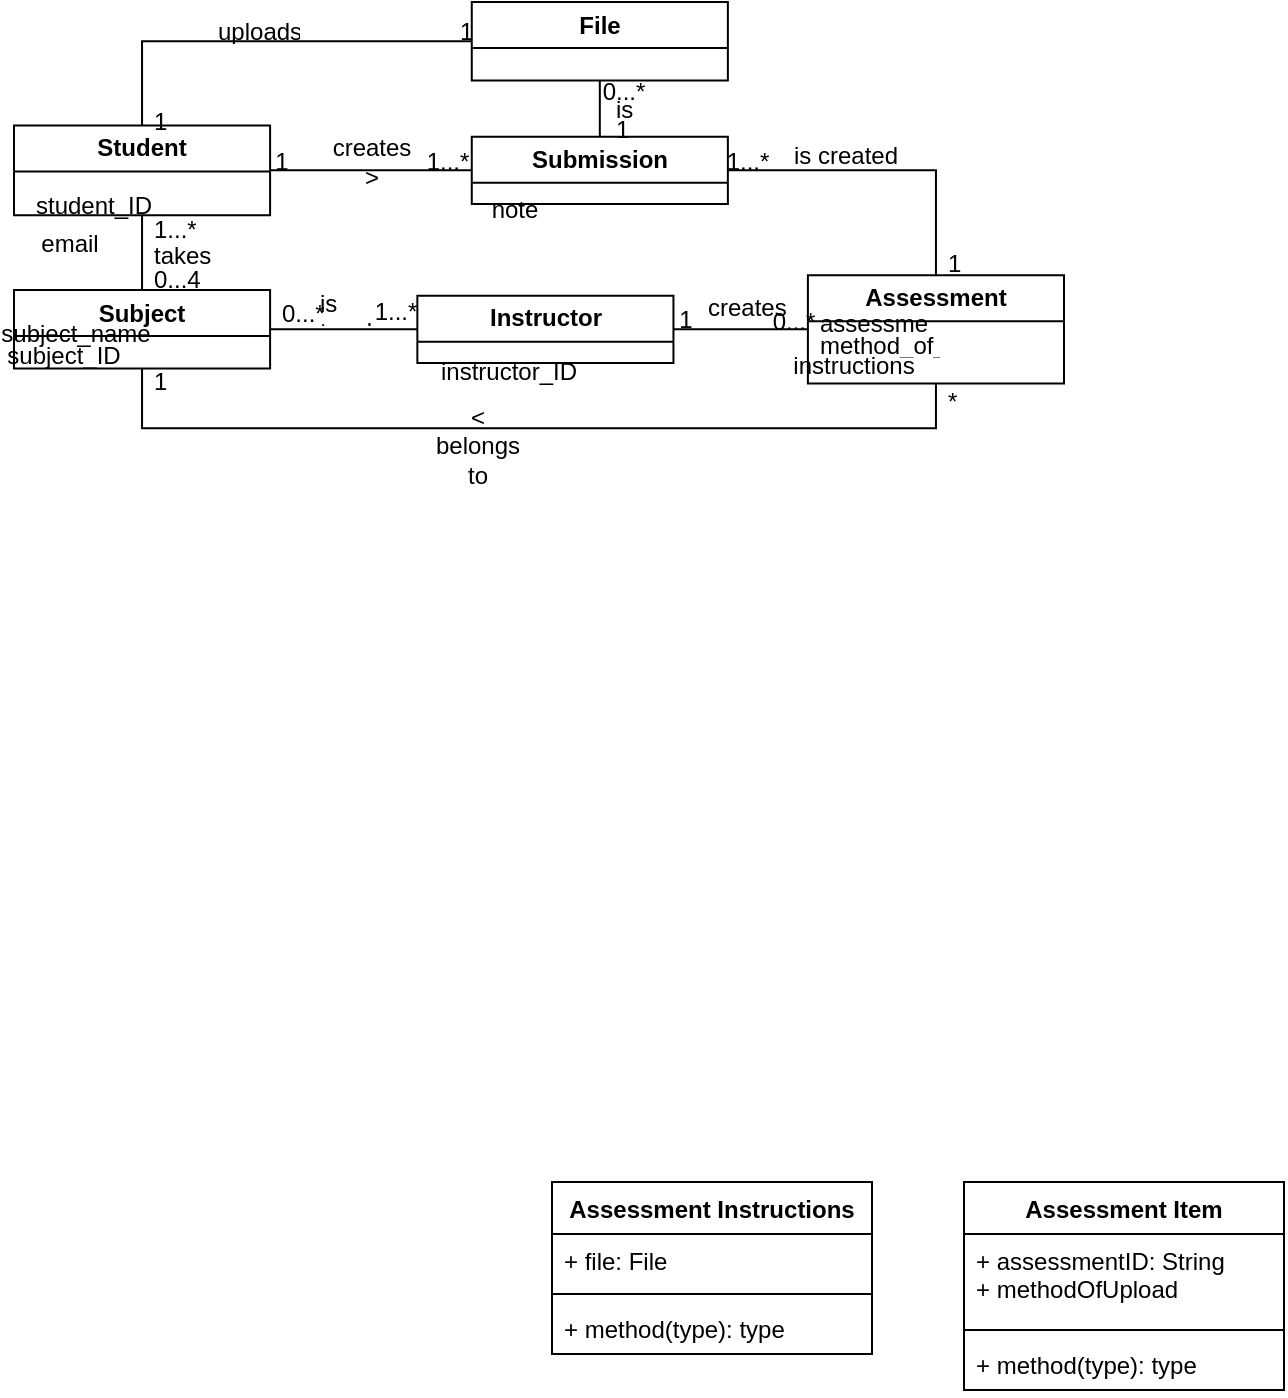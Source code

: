 <mxfile version="26.1.2">
  <diagram name="Page-1" id="rKbwExK-3vX0L_XHVtF7">
    <mxGraphModel dx="827" dy="394" grid="1" gridSize="10" guides="1" tooltips="1" connect="1" arrows="1" fold="1" page="1" pageScale="1" pageWidth="850" pageHeight="1100" math="0" shadow="0">
      <root>
        <mxCell id="0" />
        <mxCell id="1" parent="0" />
        <mxCell id="wHfV067CfWuDQIxYDQGR-2" value="" style="group" connectable="0" vertex="1" parent="1">
          <mxGeometry x="15" y="50" width="525" height="230" as="geometry" />
        </mxCell>
        <mxCell id="k3IEJMAI53Svd7K84ESS-2" value="Student" style="swimlane;whiteSpace=wrap;html=1;" vertex="1" parent="wHfV067CfWuDQIxYDQGR-2">
          <mxGeometry y="61.707" width="128.049" height="44.878" as="geometry" />
        </mxCell>
        <mxCell id="k3IEJMAI53Svd7K84ESS-3" value="email" style="text;html=1;align=center;verticalAlign=middle;whiteSpace=wrap;rounded=0;movable=0;resizable=0;rotatable=0;deletable=0;editable=0;locked=1;connectable=0;" vertex="1" parent="k3IEJMAI53Svd7K84ESS-2">
          <mxGeometry x="-2.5" y="44" width="60" height="30" as="geometry" />
        </mxCell>
        <mxCell id="k3IEJMAI53Svd7K84ESS-4" value="student_ID" style="text;strokeColor=none;fillColor=none;align=left;verticalAlign=middle;spacingLeft=4;spacingRight=4;overflow=hidden;points=[[0,0.5],[1,0.5]];portConstraint=eastwest;rotatable=0;whiteSpace=wrap;html=1;movable=0;resizable=0;deletable=0;editable=0;locked=1;connectable=0;" vertex="1" parent="k3IEJMAI53Svd7K84ESS-2">
          <mxGeometry x="5" y="25" width="80" height="30" as="geometry" />
        </mxCell>
        <mxCell id="k3IEJMAI53Svd7K84ESS-5" value="Instructor" style="swimlane;whiteSpace=wrap;html=1;" vertex="1" parent="wHfV067CfWuDQIxYDQGR-2">
          <mxGeometry x="201.677" y="146.835" width="128.049" height="33.659" as="geometry" />
        </mxCell>
        <mxCell id="k3IEJMAI53Svd7K84ESS-6" value="instructor_ID" style="text;html=1;align=center;verticalAlign=middle;resizable=0;points=[];autosize=1;strokeColor=none;fillColor=none;movable=0;rotatable=0;deletable=0;editable=0;locked=1;connectable=0;" vertex="1" parent="k3IEJMAI53Svd7K84ESS-5">
          <mxGeometry y="23" width="90" height="30" as="geometry" />
        </mxCell>
        <mxCell id="k3IEJMAI53Svd7K84ESS-7" value="Assessment" style="swimlane;whiteSpace=wrap;html=1;" vertex="1" parent="wHfV067CfWuDQIxYDQGR-2">
          <mxGeometry x="396.951" y="136.598" width="128.049" height="54.134" as="geometry" />
        </mxCell>
        <mxCell id="k3IEJMAI53Svd7K84ESS-8" value="method_of_upload" style="text;strokeColor=none;fillColor=none;align=left;verticalAlign=middle;spacingLeft=4;spacingRight=4;overflow=hidden;points=[[0,0.5],[1,0.5]];portConstraint=eastwest;rotatable=1;whiteSpace=wrap;html=1;movable=1;resizable=1;deletable=1;editable=1;locked=0;connectable=1;" vertex="1" parent="k3IEJMAI53Svd7K84ESS-7">
          <mxGeometry y="26.085" width="70.427" height="16.829" as="geometry" />
        </mxCell>
        <mxCell id="k3IEJMAI53Svd7K84ESS-9" value="instructions" style="text;html=1;align=center;verticalAlign=middle;whiteSpace=wrap;rounded=0;" vertex="1" parent="k3IEJMAI53Svd7K84ESS-7">
          <mxGeometry x="4.482" y="37.305" width="38.415" height="16.829" as="geometry" />
        </mxCell>
        <mxCell id="k3IEJMAI53Svd7K84ESS-10" value="assessment_ID" style="text;strokeColor=none;fillColor=none;align=left;verticalAlign=middle;spacingLeft=4;spacingRight=4;overflow=hidden;points=[[0,0.5],[1,0.5]];portConstraint=eastwest;rotatable=0;whiteSpace=wrap;html=1;" vertex="1" parent="k3IEJMAI53Svd7K84ESS-7">
          <mxGeometry y="14.866" width="64.024" height="16.829" as="geometry" />
        </mxCell>
        <mxCell id="k3IEJMAI53Svd7K84ESS-11" value="Submission" style="swimlane;whiteSpace=wrap;html=1;" vertex="1" parent="wHfV067CfWuDQIxYDQGR-2">
          <mxGeometry x="228.887" y="67.317" width="128.049" height="33.659" as="geometry" />
        </mxCell>
        <mxCell id="k3IEJMAI53Svd7K84ESS-12" value="note" style="text;html=1;align=center;verticalAlign=middle;resizable=0;points=[];autosize=1;strokeColor=none;fillColor=none;movable=0;rotatable=0;deletable=0;editable=0;locked=1;connectable=0;" vertex="1" parent="k3IEJMAI53Svd7K84ESS-11">
          <mxGeometry x="-4" y="22" width="50" height="30" as="geometry" />
        </mxCell>
        <mxCell id="k3IEJMAI53Svd7K84ESS-13" value="File" style="swimlane;whiteSpace=wrap;html=1;" vertex="1" parent="wHfV067CfWuDQIxYDQGR-2">
          <mxGeometry x="228.887" width="128.049" height="39.268" as="geometry" />
        </mxCell>
        <mxCell id="k3IEJMAI53Svd7K84ESS-14" value="1" style="text;strokeColor=none;fillColor=none;align=left;verticalAlign=middle;spacingLeft=4;spacingRight=4;overflow=hidden;points=[[0,0.5],[1,0.5]];portConstraint=eastwest;rotatable=0;whiteSpace=wrap;html=1;" vertex="1" parent="k3IEJMAI53Svd7K84ESS-13">
          <mxGeometry x="-12.165" y="5.61" width="51.22" height="16.829" as="geometry" />
        </mxCell>
        <mxCell id="k3IEJMAI53Svd7K84ESS-15" value="Subject" style="swimlane;whiteSpace=wrap;html=1;" vertex="1" parent="wHfV067CfWuDQIxYDQGR-2">
          <mxGeometry y="144.03" width="128.049" height="39.268" as="geometry" />
        </mxCell>
        <mxCell id="k3IEJMAI53Svd7K84ESS-16" value="subject_name" style="text;html=1;align=center;verticalAlign=middle;whiteSpace=wrap;rounded=0;" vertex="1" parent="k3IEJMAI53Svd7K84ESS-15">
          <mxGeometry x="11.524" y="15.427" width="38.415" height="14.024" as="geometry" />
        </mxCell>
        <mxCell id="k3IEJMAI53Svd7K84ESS-17" value="subject_ID" style="text;html=1;align=center;verticalAlign=middle;whiteSpace=wrap;rounded=0;" vertex="1" parent="k3IEJMAI53Svd7K84ESS-15">
          <mxGeometry x="5.762" y="24.122" width="38.415" height="16.829" as="geometry" />
        </mxCell>
        <mxCell id="k3IEJMAI53Svd7K84ESS-18" value="" style="endArrow=none;html=1;rounded=0;fontSize=12;startSize=8;endSize=8;curved=1;entryX=0;entryY=0.5;entryDx=0;entryDy=0;exitX=1;exitY=0.5;exitDx=0;exitDy=0;" edge="1" parent="wHfV067CfWuDQIxYDQGR-2" source="k3IEJMAI53Svd7K84ESS-5" target="k3IEJMAI53Svd7K84ESS-7">
          <mxGeometry width="50" height="50" relative="1" as="geometry">
            <mxPoint x="300.274" y="157.073" as="sourcePoint" />
            <mxPoint x="332.287" y="129.024" as="targetPoint" />
          </mxGeometry>
        </mxCell>
        <mxCell id="k3IEJMAI53Svd7K84ESS-19" value="creates &amp;gt;" style="text;strokeColor=none;fillColor=none;align=left;verticalAlign=middle;spacingLeft=4;spacingRight=4;overflow=hidden;points=[[0,0.5],[1,0.5]];portConstraint=eastwest;rotatable=0;whiteSpace=wrap;html=1;" vertex="1" parent="wHfV067CfWuDQIxYDQGR-2">
          <mxGeometry x="341.25" y="144.03" width="51.22" height="16.829" as="geometry" />
        </mxCell>
        <mxCell id="k3IEJMAI53Svd7K84ESS-20" value="" style="endArrow=none;html=1;rounded=0;fontSize=12;startSize=8;endSize=8;curved=1;entryX=0;entryY=0.5;entryDx=0;entryDy=0;exitX=1;exitY=0.5;exitDx=0;exitDy=0;" edge="1" parent="wHfV067CfWuDQIxYDQGR-2" source="k3IEJMAI53Svd7K84ESS-15" target="k3IEJMAI53Svd7K84ESS-5">
          <mxGeometry width="50" height="50" relative="1" as="geometry">
            <mxPoint x="146.616" y="162.683" as="sourcePoint" />
            <mxPoint x="178.628" y="134.634" as="targetPoint" />
          </mxGeometry>
        </mxCell>
        <mxCell id="k3IEJMAI53Svd7K84ESS-21" value="is taught by &amp;gt;" style="text;strokeColor=none;fillColor=none;align=left;verticalAlign=middle;spacingLeft=4;spacingRight=4;overflow=hidden;points=[[0,0.5],[1,0.5]];portConstraint=eastwest;rotatable=0;whiteSpace=wrap;html=1;" vertex="1" parent="wHfV067CfWuDQIxYDQGR-2">
          <mxGeometry x="147.256" y="141.226" width="38.415" height="22.439" as="geometry" />
        </mxCell>
        <mxCell id="k3IEJMAI53Svd7K84ESS-22" value="" style="endArrow=none;html=1;rounded=0;fontSize=12;startSize=8;endSize=8;curved=1;entryX=0.5;entryY=1;entryDx=0;entryDy=0;exitX=0.5;exitY=0;exitDx=0;exitDy=0;" edge="1" parent="wHfV067CfWuDQIxYDQGR-2" source="k3IEJMAI53Svd7K84ESS-15" target="k3IEJMAI53Svd7K84ESS-2">
          <mxGeometry width="50" height="50" relative="1" as="geometry">
            <mxPoint x="102.439" y="190.732" as="sourcePoint" />
            <mxPoint x="134.451" y="162.683" as="targetPoint" />
          </mxGeometry>
        </mxCell>
        <mxCell id="k3IEJMAI53Svd7K84ESS-23" value="takes" style="text;strokeColor=none;fillColor=none;align=left;verticalAlign=middle;spacingLeft=4;spacingRight=4;overflow=hidden;points=[[0,0.5],[1,0.5]];portConstraint=eastwest;rotatable=0;whiteSpace=wrap;html=1;" vertex="1" parent="wHfV067CfWuDQIxYDQGR-2">
          <mxGeometry x="64.024" y="117.805" width="51.22" height="16.829" as="geometry" />
        </mxCell>
        <mxCell id="k3IEJMAI53Svd7K84ESS-24" value="" style="endArrow=none;html=1;rounded=0;entryX=0;entryY=0.5;entryDx=0;entryDy=0;exitX=1;exitY=0.5;exitDx=0;exitDy=0;" edge="1" parent="wHfV067CfWuDQIxYDQGR-2" source="k3IEJMAI53Svd7K84ESS-2" target="k3IEJMAI53Svd7K84ESS-11">
          <mxGeometry width="50" height="50" relative="1" as="geometry">
            <mxPoint x="236.89" y="190.732" as="sourcePoint" />
            <mxPoint x="268.902" y="162.683" as="targetPoint" />
          </mxGeometry>
        </mxCell>
        <mxCell id="k3IEJMAI53Svd7K84ESS-25" value="" style="endArrow=none;html=1;rounded=0;entryX=0.5;entryY=1;entryDx=0;entryDy=0;exitX=0.5;exitY=0;exitDx=0;exitDy=0;" edge="1" parent="wHfV067CfWuDQIxYDQGR-2" source="k3IEJMAI53Svd7K84ESS-11" target="k3IEJMAI53Svd7K84ESS-13">
          <mxGeometry width="50" height="50" relative="1" as="geometry">
            <mxPoint x="236.89" y="84.146" as="sourcePoint" />
            <mxPoint x="268.902" y="56.098" as="targetPoint" />
          </mxGeometry>
        </mxCell>
        <mxCell id="k3IEJMAI53Svd7K84ESS-26" value="" style="endArrow=none;html=1;rounded=0;entryX=0.5;entryY=0;entryDx=0;entryDy=0;exitX=0;exitY=0.5;exitDx=0;exitDy=0;" edge="1" parent="wHfV067CfWuDQIxYDQGR-2" source="k3IEJMAI53Svd7K84ESS-13" target="k3IEJMAI53Svd7K84ESS-2">
          <mxGeometry width="50" height="50" relative="1" as="geometry">
            <mxPoint x="262.5" y="84.146" as="sourcePoint" />
            <mxPoint x="294.512" y="56.098" as="targetPoint" />
            <Array as="points">
              <mxPoint x="64.024" y="19.634" />
            </Array>
          </mxGeometry>
        </mxCell>
        <mxCell id="k3IEJMAI53Svd7K84ESS-27" value="" style="endArrow=none;html=1;rounded=0;entryX=1;entryY=0.5;entryDx=0;entryDy=0;exitX=0.5;exitY=0;exitDx=0;exitDy=0;" edge="1" parent="wHfV067CfWuDQIxYDQGR-2" source="k3IEJMAI53Svd7K84ESS-7" target="k3IEJMAI53Svd7K84ESS-11">
          <mxGeometry width="50" height="50" relative="1" as="geometry">
            <mxPoint x="217.683" y="100.976" as="sourcePoint" />
            <mxPoint x="249.695" y="72.927" as="targetPoint" />
            <Array as="points">
              <mxPoint x="460.976" y="84.146" />
            </Array>
          </mxGeometry>
        </mxCell>
        <mxCell id="k3IEJMAI53Svd7K84ESS-28" value="" style="endArrow=none;html=1;rounded=0;exitX=0.5;exitY=1;exitDx=0;exitDy=0;entryX=0.5;entryY=1;entryDx=0;entryDy=0;" edge="1" parent="wHfV067CfWuDQIxYDQGR-2" source="k3IEJMAI53Svd7K84ESS-15" target="k3IEJMAI53Svd7K84ESS-7">
          <mxGeometry width="50" height="50" relative="1" as="geometry">
            <mxPoint x="65.625" y="193.537" as="sourcePoint" />
            <mxPoint x="411.357" y="207.561" as="targetPoint" />
            <Array as="points">
              <mxPoint x="64.024" y="213.171" />
              <mxPoint x="238.491" y="213.171" />
              <mxPoint x="460.976" y="213.171" />
            </Array>
          </mxGeometry>
        </mxCell>
        <mxCell id="k3IEJMAI53Svd7K84ESS-29" value="uploads &amp;gt;" style="text;strokeColor=none;fillColor=none;align=left;verticalAlign=middle;spacingLeft=4;spacingRight=4;overflow=hidden;points=[[0,0.5],[1,0.5]];portConstraint=eastwest;rotatable=0;whiteSpace=wrap;html=1;" vertex="1" parent="wHfV067CfWuDQIxYDQGR-2">
          <mxGeometry x="96.037" y="5.61" width="51.22" height="16.829" as="geometry" />
        </mxCell>
        <mxCell id="k3IEJMAI53Svd7K84ESS-30" value="&amp;lt; belongs to" style="text;html=1;align=center;verticalAlign=middle;whiteSpace=wrap;rounded=0;" vertex="1" parent="wHfV067CfWuDQIxYDQGR-2">
          <mxGeometry x="212.881" y="213.171" width="38.415" height="16.829" as="geometry" />
        </mxCell>
        <mxCell id="k3IEJMAI53Svd7K84ESS-31" value="is created for &amp;gt;" style="text;strokeColor=none;fillColor=none;align=left;verticalAlign=middle;spacingLeft=4;spacingRight=4;overflow=hidden;points=[[0,0.5],[1,0.5]];portConstraint=eastwest;rotatable=0;whiteSpace=wrap;html=1;" vertex="1" parent="wHfV067CfWuDQIxYDQGR-2">
          <mxGeometry x="384.146" y="67.317" width="64.665" height="16.829" as="geometry" />
        </mxCell>
        <mxCell id="k3IEJMAI53Svd7K84ESS-32" value="creates &amp;gt;" style="text;html=1;align=center;verticalAlign=middle;whiteSpace=wrap;rounded=0;" vertex="1" parent="wHfV067CfWuDQIxYDQGR-2">
          <mxGeometry x="160.061" y="71.805" width="38.415" height="16.829" as="geometry" />
        </mxCell>
        <mxCell id="k3IEJMAI53Svd7K84ESS-33" value="is added to" style="text;strokeColor=none;fillColor=none;align=left;verticalAlign=middle;spacingLeft=4;spacingRight=4;overflow=hidden;points=[[0,0.5],[1,0.5]];portConstraint=eastwest;rotatable=0;whiteSpace=wrap;html=1;" vertex="1" parent="wHfV067CfWuDQIxYDQGR-2">
          <mxGeometry x="294.512" y="44.878" width="51.22" height="16.829" as="geometry" />
        </mxCell>
        <mxCell id="k3IEJMAI53Svd7K84ESS-34" value="*" style="text;strokeColor=none;fillColor=none;align=left;verticalAlign=middle;spacingLeft=4;spacingRight=4;overflow=hidden;points=[[0,0.5],[1,0.5]];portConstraint=eastwest;rotatable=0;whiteSpace=wrap;html=1;" vertex="1" parent="wHfV067CfWuDQIxYDQGR-2">
          <mxGeometry x="460.976" y="190.732" width="51.22" height="16.829" as="geometry" />
        </mxCell>
        <mxCell id="k3IEJMAI53Svd7K84ESS-35" value="1" style="text;strokeColor=none;fillColor=none;align=left;verticalAlign=middle;spacingLeft=4;spacingRight=4;overflow=hidden;points=[[0,0.5],[1,0.5]];portConstraint=eastwest;rotatable=0;whiteSpace=wrap;html=1;" vertex="1" parent="wHfV067CfWuDQIxYDQGR-2">
          <mxGeometry x="64.024" y="180.494" width="51.22" height="16.829" as="geometry" />
        </mxCell>
        <mxCell id="k3IEJMAI53Svd7K84ESS-36" value="0...*" style="text;strokeColor=none;fillColor=none;align=left;verticalAlign=middle;spacingLeft=4;spacingRight=4;overflow=hidden;points=[[0,0.5],[1,0.5]];portConstraint=eastwest;rotatable=0;whiteSpace=wrap;html=1;" vertex="1" parent="wHfV067CfWuDQIxYDQGR-2">
          <mxGeometry x="128.049" y="146.835" width="51.22" height="16.829" as="geometry" />
        </mxCell>
        <mxCell id="k3IEJMAI53Svd7K84ESS-37" value="1...*" style="text;html=1;align=center;verticalAlign=middle;whiteSpace=wrap;rounded=0;" vertex="1" parent="wHfV067CfWuDQIxYDQGR-2">
          <mxGeometry x="172.226" y="146.835" width="38.415" height="16.829" as="geometry" />
        </mxCell>
        <mxCell id="k3IEJMAI53Svd7K84ESS-38" value="0...4" style="text;strokeColor=none;fillColor=none;align=left;verticalAlign=middle;spacingLeft=4;spacingRight=4;overflow=hidden;points=[[0,0.5],[1,0.5]];portConstraint=eastwest;rotatable=0;whiteSpace=wrap;html=1;" vertex="1" parent="wHfV067CfWuDQIxYDQGR-2">
          <mxGeometry x="64.024" y="130.006" width="51.22" height="16.829" as="geometry" />
        </mxCell>
        <mxCell id="k3IEJMAI53Svd7K84ESS-39" value="1...*" style="text;strokeColor=none;fillColor=none;align=left;verticalAlign=middle;spacingLeft=4;spacingRight=4;overflow=hidden;points=[[0,0.5],[1,0.5]];portConstraint=eastwest;rotatable=0;whiteSpace=wrap;html=1;" vertex="1" parent="wHfV067CfWuDQIxYDQGR-2">
          <mxGeometry x="64.024" y="104.341" width="51.22" height="16.829" as="geometry" />
        </mxCell>
        <mxCell id="k3IEJMAI53Svd7K84ESS-40" value="1" style="text;strokeColor=none;fillColor=none;align=left;verticalAlign=middle;spacingLeft=4;spacingRight=4;overflow=hidden;points=[[0,0.5],[1,0.5]];portConstraint=eastwest;rotatable=0;whiteSpace=wrap;html=1;" vertex="1" parent="wHfV067CfWuDQIxYDQGR-2">
          <mxGeometry x="460.976" y="121.171" width="51.22" height="16.829" as="geometry" />
        </mxCell>
        <mxCell id="k3IEJMAI53Svd7K84ESS-41" value="1...*" style="text;html=1;align=center;verticalAlign=middle;whiteSpace=wrap;rounded=0;" vertex="1" parent="wHfV067CfWuDQIxYDQGR-2">
          <mxGeometry x="347.652" y="71.244" width="38.415" height="16.829" as="geometry" />
        </mxCell>
        <mxCell id="k3IEJMAI53Svd7K84ESS-42" value="1" style="text;strokeColor=none;fillColor=none;align=left;verticalAlign=middle;spacingLeft=4;spacingRight=4;overflow=hidden;points=[[0,0.5],[1,0.5]];portConstraint=eastwest;rotatable=0;whiteSpace=wrap;html=1;" vertex="1" parent="wHfV067CfWuDQIxYDQGR-2">
          <mxGeometry x="64.024" y="50.488" width="51.22" height="16.829" as="geometry" />
        </mxCell>
        <mxCell id="k3IEJMAI53Svd7K84ESS-43" value="1...*" style="text;html=1;align=center;verticalAlign=middle;whiteSpace=wrap;rounded=0;" vertex="1" parent="wHfV067CfWuDQIxYDQGR-2">
          <mxGeometry x="198.476" y="71.805" width="38.415" height="16.829" as="geometry" />
        </mxCell>
        <mxCell id="k3IEJMAI53Svd7K84ESS-44" value="1" style="text;html=1;align=center;verticalAlign=middle;whiteSpace=wrap;rounded=0;" vertex="1" parent="wHfV067CfWuDQIxYDQGR-2">
          <mxGeometry x="115.244" y="71.244" width="38.415" height="16.829" as="geometry" />
        </mxCell>
        <mxCell id="k3IEJMAI53Svd7K84ESS-45" value="0...*" style="text;html=1;align=center;verticalAlign=middle;whiteSpace=wrap;rounded=0;" vertex="1" parent="wHfV067CfWuDQIxYDQGR-2">
          <mxGeometry x="371.341" y="151.463" width="38.415" height="16.829" as="geometry" />
        </mxCell>
        <mxCell id="k3IEJMAI53Svd7K84ESS-46" value="1" style="text;html=1;align=center;verticalAlign=middle;whiteSpace=wrap;rounded=0;" vertex="1" parent="wHfV067CfWuDQIxYDQGR-2">
          <mxGeometry x="317.241" y="150.902" width="38.415" height="16.829" as="geometry" />
        </mxCell>
        <mxCell id="k3IEJMAI53Svd7K84ESS-47" value="1" style="text;strokeColor=none;fillColor=none;align=left;verticalAlign=middle;spacingLeft=4;spacingRight=4;overflow=hidden;points=[[0,0.5],[1,0.5]];portConstraint=eastwest;rotatable=0;whiteSpace=wrap;html=1;" vertex="1" parent="wHfV067CfWuDQIxYDQGR-2">
          <mxGeometry x="294.512" y="54.415" width="51.22" height="16.829" as="geometry" />
        </mxCell>
        <mxCell id="k3IEJMAI53Svd7K84ESS-48" value="0...*" style="text;html=1;align=center;verticalAlign=middle;whiteSpace=wrap;rounded=0;" vertex="1" parent="wHfV067CfWuDQIxYDQGR-2">
          <mxGeometry x="285.549" y="36.463" width="38.415" height="16.829" as="geometry" />
        </mxCell>
        <mxCell id="k3IEJMAI53Svd7K84ESS-54" value="Assessment Item" style="swimlane;fontStyle=1;align=center;verticalAlign=top;childLayout=stackLayout;horizontal=1;startSize=26;horizontalStack=0;resizeParent=1;resizeParentMax=0;resizeLast=0;collapsible=1;marginBottom=0;whiteSpace=wrap;html=1;" vertex="1" parent="1">
          <mxGeometry x="490" y="640" width="160" height="104" as="geometry" />
        </mxCell>
        <mxCell id="k3IEJMAI53Svd7K84ESS-55" value="+ assessmentID: String&lt;div&gt;+ methodOfUpload&lt;/div&gt;" style="text;strokeColor=none;fillColor=none;align=left;verticalAlign=top;spacingLeft=4;spacingRight=4;overflow=hidden;rotatable=0;points=[[0,0.5],[1,0.5]];portConstraint=eastwest;whiteSpace=wrap;html=1;" vertex="1" parent="k3IEJMAI53Svd7K84ESS-54">
          <mxGeometry y="26" width="160" height="44" as="geometry" />
        </mxCell>
        <mxCell id="k3IEJMAI53Svd7K84ESS-56" value="" style="line;strokeWidth=1;fillColor=none;align=left;verticalAlign=middle;spacingTop=-1;spacingLeft=3;spacingRight=3;rotatable=0;labelPosition=right;points=[];portConstraint=eastwest;strokeColor=inherit;" vertex="1" parent="k3IEJMAI53Svd7K84ESS-54">
          <mxGeometry y="70" width="160" height="8" as="geometry" />
        </mxCell>
        <mxCell id="k3IEJMAI53Svd7K84ESS-57" value="+ method(type): type" style="text;strokeColor=none;fillColor=none;align=left;verticalAlign=top;spacingLeft=4;spacingRight=4;overflow=hidden;rotatable=0;points=[[0,0.5],[1,0.5]];portConstraint=eastwest;whiteSpace=wrap;html=1;" vertex="1" parent="k3IEJMAI53Svd7K84ESS-54">
          <mxGeometry y="78" width="160" height="26" as="geometry" />
        </mxCell>
        <mxCell id="k3IEJMAI53Svd7K84ESS-58" value="Assessment Instructions" style="swimlane;fontStyle=1;align=center;verticalAlign=top;childLayout=stackLayout;horizontal=1;startSize=26;horizontalStack=0;resizeParent=1;resizeParentMax=0;resizeLast=0;collapsible=1;marginBottom=0;whiteSpace=wrap;html=1;" vertex="1" parent="1">
          <mxGeometry x="284" y="640" width="160" height="86" as="geometry" />
        </mxCell>
        <mxCell id="k3IEJMAI53Svd7K84ESS-59" value="+ file: File" style="text;strokeColor=none;fillColor=none;align=left;verticalAlign=top;spacingLeft=4;spacingRight=4;overflow=hidden;rotatable=0;points=[[0,0.5],[1,0.5]];portConstraint=eastwest;whiteSpace=wrap;html=1;" vertex="1" parent="k3IEJMAI53Svd7K84ESS-58">
          <mxGeometry y="26" width="160" height="26" as="geometry" />
        </mxCell>
        <mxCell id="k3IEJMAI53Svd7K84ESS-60" value="" style="line;strokeWidth=1;fillColor=none;align=left;verticalAlign=middle;spacingTop=-1;spacingLeft=3;spacingRight=3;rotatable=0;labelPosition=right;points=[];portConstraint=eastwest;strokeColor=inherit;" vertex="1" parent="k3IEJMAI53Svd7K84ESS-58">
          <mxGeometry y="52" width="160" height="8" as="geometry" />
        </mxCell>
        <mxCell id="k3IEJMAI53Svd7K84ESS-61" value="+ method(type): type" style="text;strokeColor=none;fillColor=none;align=left;verticalAlign=top;spacingLeft=4;spacingRight=4;overflow=hidden;rotatable=0;points=[[0,0.5],[1,0.5]];portConstraint=eastwest;whiteSpace=wrap;html=1;" vertex="1" parent="k3IEJMAI53Svd7K84ESS-58">
          <mxGeometry y="60" width="160" height="26" as="geometry" />
        </mxCell>
      </root>
    </mxGraphModel>
  </diagram>
</mxfile>
